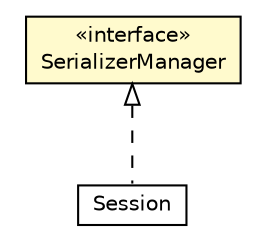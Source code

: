 #!/usr/local/bin/dot
#
# Class diagram 
# Generated by UMLGraph version R5_6-24-gf6e263 (http://www.umlgraph.org/)
#

digraph G {
	edge [fontname="Helvetica",fontsize=10,labelfontname="Helvetica",labelfontsize=10];
	node [fontname="Helvetica",fontsize=10,shape=plaintext];
	nodesep=0.25;
	ranksep=0.5;
	// io.reinert.requestor.core.SerializerManager
	c72214 [label=<<table title="io.reinert.requestor.core.SerializerManager" border="0" cellborder="1" cellspacing="0" cellpadding="2" port="p" bgcolor="lemonChiffon" href="./SerializerManager.html">
		<tr><td><table border="0" cellspacing="0" cellpadding="1">
<tr><td align="center" balign="center"> &#171;interface&#187; </td></tr>
<tr><td align="center" balign="center"> SerializerManager </td></tr>
		</table></td></tr>
		</table>>, URL="./SerializerManager.html", fontname="Helvetica", fontcolor="black", fontsize=10.0];
	// io.reinert.requestor.core.Session
	c72222 [label=<<table title="io.reinert.requestor.core.Session" border="0" cellborder="1" cellspacing="0" cellpadding="2" port="p" href="./Session.html">
		<tr><td><table border="0" cellspacing="0" cellpadding="1">
<tr><td align="center" balign="center"> Session </td></tr>
		</table></td></tr>
		</table>>, URL="./Session.html", fontname="Helvetica", fontcolor="black", fontsize=10.0];
	//io.reinert.requestor.core.Session implements io.reinert.requestor.core.SerializerManager
	c72214:p -> c72222:p [dir=back,arrowtail=empty,style=dashed];
}

